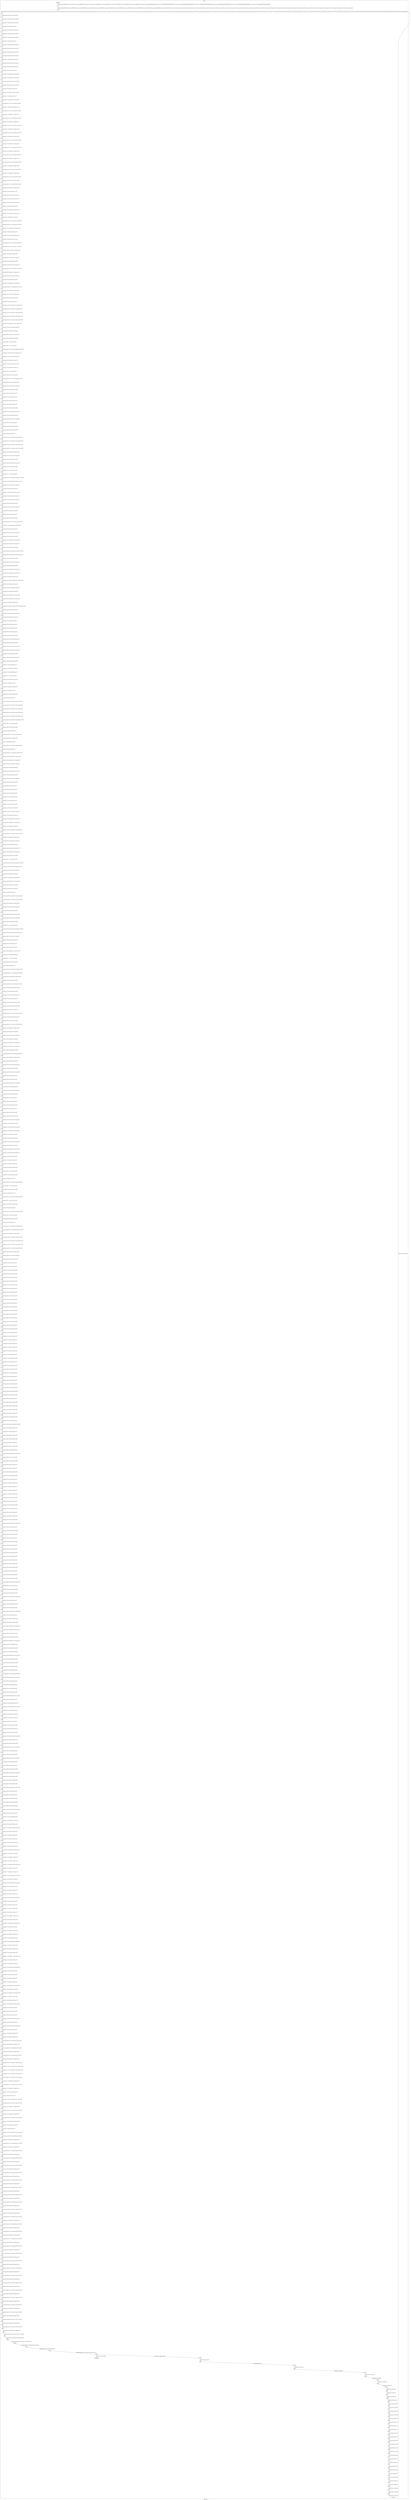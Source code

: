 digraph G {
label="Btor2XCFA";
subgraph cluster_0 {
label="main";
main_init[];
l1[];
l3[];
l4[];
l5[];
l6[];
l7[];
l8[];
l9[];
l10[];
l11[];
l12[];
l13[];
l14[];
l15[];
l16[];
l17[];
l18[];
l19[];
l20[];
l21[];
l22[];
l23[];
l24[];
l25[];
l26[];
l27[];
l28[];
l29[];
l30[];
l31[];
l32[];
l33[];
l34[];
l35[];
l36[];
l37[];
l38[];
l39[];
l40[];
l41[];
l42[];
l43[];
l44[];
l45[];
l46[];
l47[];
l48[];
l49[];
l50[];
l51[];
l52[];
l53[];
l54[];
l55[];
l56[];
l57[];
l58[];
l59[];
l60[];
l61[];
l62[];
l63[];
l64[];
l65[];
l66[];
l67[];
l68[];
l69[];
l70[];
l71[];
l72[];
l73[];
l74[];
l75[];
l76[];
l77[];
l78[];
l79[];
l80[];
l81[];
l82[];
l83[];
l84[];
l85[];
l86[];
l87[];
l88[];
l89[];
l90[];
l91[];
l92[];
l93[];
l94[];
l95[];
l96[];
l97[];
l98[];
l99[];
l100[];
l101[];
l102[];
l103[];
l104[];
l105[];
l106[];
l107[];
l108[];
l109[];
l110[];
l111[];
l112[];
l113[];
l114[];
l115[];
l116[];
l117[];
l118[];
l119[];
l120[];
l121[];
l122[];
l123[];
l124[];
l125[];
l126[];
l127[];
l128[];
l129[];
l130[];
l131[];
l132[];
l133[];
l134[];
l135[];
l136[];
l137[];
l138[];
l139[];
l140[];
l141[];
l142[];
l143[];
l144[];
l145[];
l146[];
l147[];
l148[];
l149[];
l150[];
l151[];
l152[];
l153[];
l154[];
l155[];
l156[];
l157[];
l158[];
l159[];
l160[];
l161[];
l162[];
l163[];
l164[];
l165[];
l166[];
l167[];
l168[];
l169[];
l170[];
l171[];
l172[];
l173[];
l174[];
l175[];
l176[];
l177[];
l178[];
l179[];
l180[];
l181[];
l182[];
l183[];
l184[];
l185[];
l186[];
l187[];
l188[];
l189[];
l190[];
l191[];
l192[];
l193[];
l194[];
l195[];
l196[];
l197[];
l198[];
l199[];
l200[];
l201[];
l202[];
l203[];
l204[];
l205[];
l206[];
l207[];
l208[];
l209[];
l210[];
l211[];
l212[];
l213[];
l214[];
l215[];
l216[];
l217[];
l218[];
l219[];
l220[];
l221[];
l222[];
l223[];
l224[];
l225[];
l226[];
l227[];
l228[];
l229[];
l230[];
l231[];
l232[];
l233[];
l234[];
l235[];
l236[];
l237[];
l238[];
l239[];
l240[];
l241[];
l242[];
l243[];
l244[];
l245[];
l246[];
l247[];
l248[];
l249[];
l250[];
l251[];
l252[];
l253[];
l254[];
l255[];
l256[];
l257[];
l258[];
l259[];
l260[];
l261[];
l262[];
l263[];
l264[];
l265[];
l266[];
l267[];
l268[];
l269[];
l270[];
l271[];
l272[];
l273[];
l274[];
l275[];
l276[];
l277[];
l278[];
l279[];
l280[];
l281[];
l282[];
l283[];
l284[];
l285[];
l286[];
l287[];
l288[];
l289[];
l290[];
l291[];
l292[];
l293[];
l294[];
l295[];
l296[];
l297[];
l298[];
l299[];
l300[];
l301[];
l302[];
l303[];
l304[];
l305[];
l306[];
l307[];
l308[];
l309[];
l310[];
l311[];
l312[];
l313[];
l314[];
l315[];
l316[];
l317[];
l318[];
l319[];
l320[];
l321[];
l322[];
l323[];
l324[];
l325[];
l326[];
l327[];
l328[];
l329[];
l330[];
l331[];
l332[];
l333[];
l334[];
l335[];
l336[];
l337[];
l338[];
l339[];
l340[];
l341[];
l342[];
l343[];
l344[];
l345[];
l346[];
l347[];
l348[];
l349[];
l350[];
l351[];
l352[];
l353[];
l354[];
l355[];
l356[];
l357[];
l358[];
l359[];
l360[];
l361[];
l362[];
l363[];
l364[];
l365[];
l366[];
l367[];
l368[];
l369[];
l370[];
l371[];
l372[];
l373[];
l374[];
l375[];
l376[];
l377[];
l378[];
l379[];
l380[];
l381[];
l382[];
l383[];
l384[];
l385[];
l386[];
l387[];
l388[];
l389[];
l390[];
l391[];
l392[];
l393[];
l394[];
l395[];
l396[];
l397[];
l398[];
l399[];
l400[];
l401[];
l402[];
l403[];
l404[];
l405[];
l406[];
l407[];
l408[];
l409[];
l410[];
l411[];
l412[];
l413[];
l414[];
l415[];
l416[];
l417[];
l418[];
l419[];
l420[];
l421[];
l422[];
l423[];
l424[];
l425[];
l426[];
l427[];
l428[];
l429[];
l430[];
l431[];
l432[];
l433[];
l434[];
l435[];
l436[];
l437[];
l438[];
l439[];
l440[];
l441[];
l442[];
l443[];
l444[];
l445[];
l446[];
l447[];
l448[];
l449[];
l450[];
l451[];
l452[];
l453[];
l454[];
l455[];
l456[];
l457[];
l458[];
l459[];
l460[];
l461[];
l462[];
l463[];
l464[];
l465[];
l466[];
l467[];
l468[];
l469[];
l470[];
l471[];
l472[];
l473[];
l474[];
l475[];
l476[];
l477[];
l478[];
l479[];
l480[];
l481[];
l482[];
l483[];
l484[];
l485[];
l486[];
l487[];
l488[];
l489[];
l490[];
l491[];
l492[];
l493[];
l494[];
l495[];
l496[];
l497[];
l498[];
l499[];
l500[];
l501[];
l502[];
l503[];
l504[];
l505[];
l506[];
l507[];
l508[];
l509[];
l510[];
l511[];
l512[];
l513[];
l514[];
l515[];
l516[];
l517[];
l518[];
l519[];
l520[];
l521[];
l522[];
l523[];
l524[];
l525[];
l526[];
l527[];
l528[];
l529[];
l530[];
l531[];
l532[];
l533[];
l534[];
l535[];
l536[];
l537[];
l538[];
l539[];
l540[];
l541[];
l542[];
l543[];
l544[];
l545[];
l546[];
l547[];
l548[];
l549[];
l550[];
l551[];
l552[];
l553[];
l554[];
l555[];
l556[];
l557[];
l558[];
l559[];
l560[];
l561[];
l562[];
l563[];
l564[];
l565[];
l566[];
l567[];
l568[];
l569[];
l570[];
l571[];
l572[];
l573[];
l574[];
l575[];
l576[];
l577[];
l578[];
l579[];
l580[];
l581[];
l582[];
l583[];
l584[];
l585[];
l586[];
l587[];
l588[];
l589[];
l590[];
l591[];
l592[];
l593[];
l594[];
l595[];
l596[];
l597[];
l598[];
l599[];
l600[];
l601[];
l602[];
l603[];
l604[];
l605[];
l606[];
l607[];
l608[];
l609[];
l610[];
l611[];
l612[];
l613[];
l614[];
l615[];
l616[];
l617[];
l618[];
l619[];
l620[];
l621[];
l622[];
l623[];
l624[];
l625[];
l626[];
l627[];
l628[];
l629[];
l630[];
l631[];
l632[];
l633[];
l634[];
l635[];
l636[];
l637[];
l638[];
l639[];
l640[];
l641[];
l642[];
main_error[];
l643[];
l644[];
l645[];
l646[];
l647[];
l648[];
l649[];
l650[];
l651[];
l652[];
l653[];
l654[];
l655[];
l656[];
l657[];
l658[];
l659[];
l660[];
l661[];
l662[];
l663[];
l664[];
l665[];
l666[];
l667[];
l668[];
l669[];
l670[];
l671[];
l672[];
l673[];
l674[];
l675[];
l676[];
l677[];
l678[];
l679[];
l680[];
l681[];
main_init -> l1 [label="[(assign const_5 #b00000000),(assign const_30 #b0),(assign const_109 #b00000000),(assign const_210 #b1),(assign const_223 #b00000010),(assign const_225 #b00000011),(assign const_232 #b00000100),(assign const_234 #b00000101),(assign const_248 #b00000001),(assign const_267 #b000000000000000000000000),(assign const_278 #b00000000000000000000000000000010),(assign const_297 #b00000000000000000000000000000001),(assign const_374 #b00000000000000000000000000000100),(assign const_380 #b00000000000000000000000000000110),(assign const_430 #b00000000000000000000000000000101),(assign const_477 #b00000000000000000000000000000000)] "];
l3 -> l4 [label="[(havoc input_136),(havoc input_138),(havoc input_140),(havoc input_142),(havoc input_144),(havoc input_146),(havoc input_148),(havoc input_150),(havoc input_152),(havoc input_154),(havoc input_156),(havoc input_158),(havoc input_160),(havoc input_162),(havoc input_164),(havoc input_166),(havoc input_168),(havoc input_170),(havoc input_172),(havoc input_174),(havoc input_176),(havoc input_178),(havoc input_180),(havoc input_182),(havoc input_184),(havoc input_186),(havoc input_188),(havoc input_190),(havoc input_192),(havoc input_194),(havoc input_196),(havoc input_198),(havoc input_200),(havoc input_202),(havoc input_204),(havoc input_206),(havoc input_208),(havoc input_212),(havoc input_215),(havoc input_219),(havoc input_222),(havoc input_231),(havoc input_240),(havoc input_246),(havoc input_253),(havoc input_263),(havoc input_266),(havoc input_274),(havoc input_277),(havoc input_285),(havoc input_293),(havoc input_307),(havoc input_316),(havoc input_323),(havoc input_331),(havoc input_340),(havoc input_348),(havoc input_356),(havoc input_364),(havoc input_370),(havoc input_402),(havoc input_407),(havoc input_417),(havoc input_426),(havoc input_436),(havoc input_447),(havoc input_456),(havoc input_473),(havoc input_486),(havoc input_495),(havoc input_503),(havoc input_512),(havoc input_519)] "];
l4 -> l5 [label="[(assign binary_85 (bvand state_31 (bvnot state_33)))] "];
l5 -> l6 [label="[(assign binary_86 (bvand binary_85 (bvnot state_35)))] "];
l6 -> l7 [label="[(assign binary_87 (bvand binary_86 (bvnot state_37)))] "];
l7 -> l8 [label="[(assign binary_88 (bvand binary_87 state_39))] "];
l8 -> l9 [label="[(assign binary_89 (bvand binary_88 (bvnot state_41)))] "];
l9 -> l10 [label="[(assign binary_90 (bvand binary_89 (bvnot state_43)))] "];
l10 -> l11 [label="[(assign binary_91 (bvand binary_90 (bvnot state_45)))] "];
l11 -> l12 [label="[(assign binary_92 (bvand binary_91 state_47))] "];
l12 -> l13 [label="[(assign binary_93 (bvand binary_92 (bvnot state_49)))] "];
l13 -> l14 [label="[(assign binary_94 (bvand binary_93 (bvnot state_51)))] "];
l14 -> l15 [label="[(assign binary_95 (bvand binary_94 (bvnot state_53)))] "];
l15 -> l16 [label="[(assign binary_96 (bvand binary_95 (bvnot state_55)))] "];
l16 -> l17 [label="[(assign binary_97 (bvand binary_96 (bvnot state_57)))] "];
l17 -> l18 [label="[(assign binary_98 (bvand binary_97 (bvnot state_59)))] "];
l18 -> l19 [label="[(assign binary_99 (bvand binary_98 (bvnot state_61)))] "];
l19 -> l20 [label="[(assign binary_100 (bvand binary_99 state_63))] "];
l20 -> l21 [label="[(assign binary_101 (bvand binary_100 (bvnot state_65)))] "];
l21 -> l22 [label="[(assign binary_102 (bvand binary_101 (bvnot state_67)))] "];
l22 -> l23 [label="[(assign binary_103 (bvand binary_102 (bvnot state_69)))] "];
l23 -> l24 [label="[(assign binary_104 (bvand binary_103 (bvnot state_71)))] "];
l24 -> l25 [label="[(assign binary_105 (bvand binary_104 state_73))] "];
l25 -> l26 [label="[(assign binary_106 (bvand binary_105 (bvnot state_75)))] "];
l26 -> l27 [label="[(assign binary_107 (bvand binary_106 state_77))] "];
l27 -> l28 [label="[(assign binary_108 (bvand binary_107 (bvnot state_79)))] "];
l28 -> l29 [label="[(assign comparison_110 (ite (= const_109 state_6) #b1 #b0))] "];
l29 -> l30 [label="[(assign binary_111 (bvand binary_108 comparison_110))] "];
l30 -> l31 [label="[(assign comparison_112 (ite (= const_109 state_8) #b1 #b0))] "];
l31 -> l32 [label="[(assign binary_113 (bvand binary_111 comparison_112))] "];
l32 -> l33 [label="[(assign comparison_114 (ite (= const_109 state_10) #b1 #b0))] "];
l33 -> l34 [label="[(assign binary_115 (bvand binary_113 comparison_114))] "];
l34 -> l35 [label="[(assign comparison_116 (ite (= const_109 state_12) #b1 #b0))] "];
l35 -> l36 [label="[(assign binary_117 (bvand binary_115 comparison_116))] "];
l36 -> l37 [label="[(assign comparison_118 (ite (= const_109 state_14) #b1 #b0))] "];
l37 -> l38 [label="[(assign binary_119 (bvand binary_117 comparison_118))] "];
l38 -> l39 [label="[(assign comparison_120 (ite (= const_109 state_16) #b1 #b0))] "];
l39 -> l40 [label="[(assign binary_121 (bvand binary_119 comparison_120))] "];
l40 -> l41 [label="[(assign comparison_122 (ite (= const_109 state_18) #b1 #b0))] "];
l41 -> l42 [label="[(assign binary_123 (bvand binary_121 comparison_122))] "];
l42 -> l43 [label="[(assign comparison_124 (ite (= const_109 state_20) #b1 #b0))] "];
l43 -> l44 [label="[(assign binary_125 (bvand binary_123 comparison_124))] "];
l44 -> l45 [label="[(assign comparison_126 (ite (= const_109 state_22) #b1 #b0))] "];
l45 -> l46 [label="[(assign binary_127 (bvand binary_125 comparison_126))] "];
l46 -> l47 [label="[(assign comparison_128 (ite (= const_109 state_24) #b1 #b0))] "];
l47 -> l48 [label="[(assign binary_129 (bvand binary_127 comparison_128))] "];
l48 -> l49 [label="[(assign comparison_130 (ite (= const_109 state_26) #b1 #b0))] "];
l49 -> l50 [label="[(assign binary_131 (bvand binary_129 comparison_130))] "];
l50 -> l51 [label="[(assign comparison_132 (ite (= const_109 state_28) #b1 #b0))] "];
l51 -> l52 [label="[(assign binary_133 (bvand binary_131 comparison_132))] "];
l52 -> l53 [label="[(assign binary_134 (bvand state_83 binary_133))] "];
l53 -> l54 [label="[(assign binary_213 (bvor input_160 (bvnot input_212)))] "];
l54 -> l55 [label="[(assign binary_214 (bvand input_160 (bvnot input_212)))] "];
l55 -> l56 [label="[(assign binary_216 (bvor binary_214 (bvnot input_215)))] "];
l56 -> l57 [label="[(assign binary_217 (bvand binary_213 binary_216))] "];
l57 -> l58 [label="[(assign binary_218 (bvand binary_214 (bvnot input_215)))] "];
l58 -> l59 [label="[(assign binary_220 (bvor binary_218 (bvnot input_219)))] "];
l59 -> l60 [label="[(assign binary_221 (bvand binary_217 binary_220))] "];
l60 -> l61 [label="[(assign comparison_224 (ite (= const_223 input_138) #b1 #b0))] "];
l61 -> l62 [label="[(assign comparison_226 (ite (= const_225 input_138) #b1 #b0))] "];
l62 -> l63 [label="[(assign binary_227 (bvor comparison_224 comparison_226))] "];
l63 -> l64 [label="[(assign binary_228 (bvand input_166 binary_227))] "];
l64 -> l65 [label="[(assign binary_229 (bvor (bvnot input_222) binary_228))] "];
l65 -> l66 [label="[(assign binary_230 (bvand binary_221 binary_229))] "];
l66 -> l67 [label="[(assign comparison_233 (ite (= const_232 input_142) #b1 #b0))] "];
l67 -> l68 [label="[(assign comparison_235 (ite (= const_234 input_142) #b1 #b0))] "];
l68 -> l69 [label="[(assign binary_236 (bvor comparison_233 comparison_235))] "];
l69 -> l70 [label="[(assign binary_237 (bvand input_170 binary_236))] "];
l70 -> l71 [label="[(assign binary_238 (bvor (bvnot input_231) binary_237))] "];
l71 -> l72 [label="[(assign binary_239 (bvand binary_230 binary_238))] "];
l72 -> l73 [label="[(assign binary_241 (bvand input_170 (bvnot input_231)))] "];
l73 -> l74 [label="[(assign comparison_242 (ite (= const_223 input_142) #b1 #b0))] "];
l74 -> l75 [label="[(assign binary_243 (bvand binary_241 comparison_242))] "];
l75 -> l76 [label="[(assign binary_244 (bvor (bvnot input_240) binary_243))] "];
l76 -> l77 [label="[(assign binary_245 (bvand binary_239 binary_244))] "];
l77 -> l78 [label="[(assign binary_247 (bvand binary_241 (bvnot input_240)))] "];
l78 -> l79 [label="[(assign comparison_249 (ite (= const_248 input_142) #b1 #b0))] "];
l79 -> l80 [label="[(assign binary_250 (bvand binary_247 comparison_249))] "];
l80 -> l81 [label="[(assign binary_251 (bvor (bvnot input_246) binary_250))] "];
l81 -> l82 [label="[(assign binary_252 (bvand binary_245 binary_251))] "];
l82 -> l83 [label="[(assign binary_254 (bvor input_172 input_246))] "];
l83 -> l84 [label="[(assign ternary_255 (ite (= input_240 #b1) const_109 input_144))] "];
l84 -> l85 [label="[(assign ternary_256 (ite (= input_212 #b1) const_248 input_136))] "];
l85 -> l86 [label="[(assign ternary_257 (ite (= input_215 #b1) const_223 ternary_256))] "];
l86 -> l87 [label="[(assign ternary_258 (ite (= input_219 #b1) const_225 ternary_257))] "];
l87 -> l88 [label="[(assign comparison_259 (ite (= ternary_255 ternary_258) #b1 #b0))] "];
l88 -> l89 [label="[(assign binary_260 (bvand binary_254 (bvnot comparison_259)))] "];
l89 -> l90 [label="[(assign binary_261 (bvor (bvnot input_253) binary_260))] "];
l90 -> l91 [label="[(assign binary_262 (bvand binary_252 binary_261))] "];
l91 -> l92 [label="[(assign binary_264 (bvor input_178 (bvnot input_263)))] "];
l92 -> l93 [label="[(assign binary_265 (bvand binary_262 binary_264))] "];
l93 -> l94 [label="[(assign binary_268 (++ const_267 input_148))] "];
l94 -> l95 [label="[(assign binary_269 (++ const_267 input_150))] "];
l95 -> l96 [label="[(assign comparison_270 (ite (bvule binary_268 binary_269) #b1 #b0))] "];
l96 -> l97 [label="[(assign binary_271 (bvand input_184 (bvnot comparison_270)))] "];
l97 -> l98 [label="[(assign binary_272 (bvor (bvnot input_266) binary_271))] "];
l98 -> l99 [label="[(assign binary_273 (bvand binary_265 binary_272))] "];
l99 -> l100 [label="[(assign binary_275 (bvor input_198 (bvnot input_274)))] "];
l100 -> l101 [label="[(assign binary_276 (bvand binary_273 binary_275))] "];
l101 -> l102 [label="[(assign binary_279 (++ const_267 input_154))] "];
l102 -> l103 [label="[(assign binary_280 (bvand const_278 binary_279))] "];
l103 -> l104 [label="[(assign comparison_281 (ite (= const_278 binary_280) #b1 #b0))] "];
l104 -> l105 [label="[(assign binary_282 (bvand input_190 comparison_281))] "];
l105 -> l106 [label="[(assign binary_283 (bvor (bvnot input_277) binary_282))] "];
l106 -> l107 [label="[(assign binary_284 (bvand binary_276 binary_283))] "];
l107 -> l108 [label="[(assign binary_286 (bvor input_162 input_212))] "];
l108 -> l109 [label="[(assign binary_287 (bvor binary_286 input_215))] "];
l109 -> l110 [label="[(assign binary_288 (bvor binary_287 input_219))] "];
l110 -> l111 [label="[(assign binary_289 (bvor binary_288 input_222))] "];
l111 -> l112 [label="[(assign binary_290 (bvand input_176 binary_289))] "];
l112 -> l113 [label="[(assign binary_291 (bvor (bvnot input_285) binary_290))] "];
l113 -> l114 [label="[(assign binary_292 (bvand binary_284 binary_291))] "];
l114 -> l115 [label="[(assign binary_294 (bvand input_184 (bvnot input_266)))] "];
l115 -> l116 [label="[(assign binary_295 (bvor input_164 input_285))] "];
l116 -> l117 [label="[(assign binary_296 (bvand binary_294 binary_295))] "];
l117 -> l118 [label="[(assign binary_298 (bvadd const_297 binary_269))] "];
l118 -> l119 [label="[(assign slice_299 (extract binary_298 0 8))] "];
l119 -> l120 [label="[(assign ternary_300 (ite (= input_266 #b1) slice_299 input_150))] "];
l120 -> l121 [label="[(assign ternary_301 (ite (= input_285 #b1) const_248 ternary_300))] "];
l121 -> l122 [label="[(assign ternary_302 (ite (= input_285 #b1) ternary_258 input_148))] "];
l122 -> l123 [label="[(assign comparison_303 (ite (= ternary_301 ternary_302) #b1 #b0))] "];
l123 -> l124 [label="[(assign binary_304 (bvand binary_296 comparison_303))] "];
l124 -> l125 [label="[(assign binary_305 (bvor (bvnot input_293) binary_304))] "];
l125 -> l126 [label="[(assign binary_306 (bvand binary_292 binary_305))] "];
l126 -> l127 [label="[(assign binary_308 (bvand binary_295 (bvnot input_293)))] "];
l127 -> l128 [label="[(assign binary_309 (bvand input_186 binary_308))] "];
l128 -> l129 [label="[(assign binary_310 (++ const_267 ternary_302))] "];
l129 -> l130 [label="[(assign binary_311 (++ const_267 ternary_301))] "];
l130 -> l131 [label="[(assign comparison_312 (ite (bvule binary_310 binary_311) #b1 #b0))] "];
l131 -> l132 [label="[(assign binary_313 (bvand binary_309 (bvnot comparison_312)))] "];
l132 -> l133 [label="[(assign binary_314 (bvor (bvnot input_307) binary_313))] "];
l133 -> l134 [label="[(assign binary_315 (bvand binary_306 binary_314))] "];
l134 -> l135 [label="[(assign binary_317 (bvand binary_308 (bvnot input_307)))] "];
l135 -> l136 [label="[(assign binary_318 (bvand comparison_303 binary_317))] "];
l136 -> l137 [label="[(assign binary_319 (bvand input_186 (bvnot input_307)))] "];
l137 -> l138 [label="[(assign binary_320 (bvand binary_318 binary_319))] "];
l138 -> l139 [label="[(assign binary_321 (bvor (bvnot input_316) binary_320))] "];
l139 -> l140 [label="[(assign binary_322 (bvand binary_315 binary_321))] "];
l140 -> l141 [label="[(assign binary_324 (bvor input_182 input_263))] "];
l141 -> l142 [label="[(assign binary_325 (bvand input_202 binary_324))] "];
l142 -> l143 [label="[(assign comparison_326 (ite (= const_248 ternary_301) #b1 #b0))] "];
l143 -> l144 [label="[(assign binary_327 (bvand comparison_303 comparison_326))] "];
l144 -> l145 [label="[(assign binary_328 (bvand binary_325 binary_327))] "];
l145 -> l146 [label="[(assign binary_329 (bvor (bvnot input_323) binary_328))] "];
l146 -> l147 [label="[(assign binary_330 (bvand binary_322 binary_329))] "];
l147 -> l148 [label="[(assign binary_332 (bvand binary_324 (bvnot input_323)))] "];
l148 -> l149 [label="[(assign binary_333 (bvand input_202 (bvnot input_323)))] "];
l149 -> l150 [label="[(assign binary_334 (bvand binary_332 binary_333))] "];
l150 -> l151 [label="[(assign comparison_335 (ite (bvule binary_311 const_297) #b1 #b0))] "];
l151 -> l152 [label="[(assign binary_336 (bvand comparison_303 (bvnot comparison_335)))] "];
l152 -> l153 [label="[(assign binary_337 (bvand binary_334 binary_336))] "];
l153 -> l154 [label="[(assign binary_338 (bvor (bvnot input_331) binary_337))] "];
l154 -> l155 [label="[(assign binary_339 (bvand binary_330 binary_338))] "];
l155 -> l156 [label="[(assign binary_341 (bvand binary_332 (bvnot input_331)))] "];
l156 -> l157 [label="[(assign binary_342 (bvand binary_333 (bvnot input_331)))] "];
l157 -> l158 [label="[(assign binary_343 (bvand binary_341 binary_342))] "];
l158 -> l159 [label="[(assign binary_344 (bvand (bvnot comparison_312) comparison_326))] "];
l159 -> l160 [label="[(assign binary_345 (bvand binary_343 binary_344))] "];
l160 -> l161 [label="[(assign binary_346 (bvor (bvnot input_340) binary_345))] "];
l161 -> l162 [label="[(assign binary_347 (bvand binary_339 binary_346))] "];
l162 -> l163 [label="[(assign binary_349 (bvand binary_341 (bvnot input_340)))] "];
l163 -> l164 [label="[(assign binary_350 (bvand binary_342 (bvnot input_340)))] "];
l164 -> l165 [label="[(assign binary_351 (bvand binary_349 binary_350))] "];
l165 -> l166 [label="[(assign binary_352 (bvand (bvnot comparison_312) (bvnot comparison_335)))] "];
l166 -> l167 [label="[(assign binary_353 (bvand binary_351 binary_352))] "];
l167 -> l168 [label="[(assign binary_354 (bvor (bvnot input_348) binary_353))] "];
l168 -> l169 [label="[(assign binary_355 (bvand binary_347 binary_354))] "];
l169 -> l170 [label="[(assign binary_357 (bvor input_204 input_323))] "];
l170 -> l171 [label="[(assign binary_358 (bvor binary_357 input_331))] "];
l171 -> l172 [label="[(assign binary_359 (bvor binary_358 input_340))] "];
l172 -> l173 [label="[(assign binary_360 (bvor binary_359 input_348))] "];
l173 -> l174 [label="[(assign binary_361 (bvand input_192 binary_360))] "];
l174 -> l175 [label="[(assign binary_362 (bvor (bvnot input_356) binary_361))] "];
l175 -> l176 [label="[(assign binary_363 (bvand binary_355 binary_362))] "];
l176 -> l177 [label="[(assign binary_365 (bvand input_190 (bvnot input_277)))] "];
l177 -> l178 [label="[(assign binary_366 (bvand binary_360 (bvnot input_356)))] "];
l178 -> l179 [label="[(assign binary_367 (bvand binary_365 binary_366))] "];
l179 -> l180 [label="[(assign binary_368 (bvor (bvnot input_364) binary_367))] "];
l180 -> l181 [label="[(assign binary_369 (bvand binary_363 binary_368))] "];
l181 -> l182 [label="[(assign binary_371 (bvor input_194 input_274))] "];
l182 -> l183 [label="[(assign binary_372 (bvor binary_371 input_364))] "];
l183 -> l184 [label="[(assign binary_373 (bvand input_206 binary_372))] "];
l184 -> l185 [label="[(assign binary_375 (++ const_267 input_146))] "];
l185 -> l186 [label="[(assign binary_376 (bvadd const_374 binary_375))] "];
l186 -> l187 [label="[(assign slice_377 (extract binary_376 0 8))] "];
l187 -> l188 [label="[(assign binary_378 (bvadd const_278 binary_375))] "];
l188 -> l189 [label="[(assign slice_379 (extract binary_378 0 8))] "];
l189 -> l190 [label="[(assign binary_381 (bvadd const_380 binary_375))] "];
l190 -> l191 [label="[(assign slice_382 (extract binary_381 0 8))] "];
l191 -> l192 [label="[(assign ternary_383 (ite (= input_323 #b1) slice_382 input_158))] "];
l192 -> l193 [label="[(assign ternary_384 (ite (= input_331 #b1) slice_379 ternary_383))] "];
l193 -> l194 [label="[(assign ternary_385 (ite (= input_340 #b1) slice_377 ternary_384))] "];
l194 -> l195 [label="[(assign ternary_386 (ite (= input_348 #b1) input_146 ternary_385))] "];
l195 -> l196 [label="[(assign ternary_387 (ite (= input_356 #b1) ternary_386 input_154))] "];
l196 -> l197 [label="[(assign ternary_388 (ite (= input_364 #b1) ternary_386 ternary_387))] "];
l197 -> l198 [label="[(assign binary_389 (++ const_267 ternary_388))] "];
l198 -> l199 [label="[(assign binary_390 (bvand const_297 binary_389))] "];
l199 -> l200 [label="[(assign slice_391 (extract binary_390 8 32))] "];
l200 -> l201 [label="[(assign comparison_392 (ite (= const_267 slice_391) #b1 #b0))] "];
l201 -> l202 [label="[(assign binary_393 (bvand const_297 binary_279))] "];
l202 -> l203 [label="[(assign slice_394 (extract binary_393 0 8))] "];
l203 -> l204 [label="[(assign ternary_395 (ite (= input_274 #b1) slice_394 input_156))] "];
l204 -> l205 [label="[(assign slice_396 (extract binary_390 0 8))] "];
l205 -> l206 [label="[(assign comparison_397 (ite (= ternary_395 slice_396) #b1 #b0))] "];
l206 -> l207 [label="[(assign binary_398 (bvand comparison_392 comparison_397))] "];
l207 -> l208 [label="[(assign binary_399 (bvand binary_373 (bvnot binary_398)))] "];
l208 -> l209 [label="[(assign binary_400 (bvor (bvnot input_370) binary_399))] "];
l209 -> l210 [label="[(assign binary_401 (bvand binary_369 binary_400))] "];
l210 -> l211 [label="[(assign binary_403 (bvand input_206 (bvnot input_370)))] "];
l211 -> l212 [label="[(assign binary_404 (bvand input_196 binary_403))] "];
l212 -> l213 [label="[(assign binary_405 (bvor (bvnot input_402) binary_404))] "];
l213 -> l214 [label="[(assign binary_406 (bvand binary_401 binary_405))] "];
l214 -> l215 [label="[(assign binary_408 (bvor input_180 input_323))] "];
l215 -> l216 [label="[(assign binary_409 (bvor binary_408 input_331))] "];
l216 -> l217 [label="[(assign binary_410 (bvor binary_409 input_340))] "];
l217 -> l218 [label="[(assign binary_411 (bvor binary_410 input_348))] "];
l218 -> l219 [label="[(assign binary_412 (bvor input_208 input_370))] "];
l219 -> l220 [label="[(assign binary_413 (bvor binary_412 input_402))] "];
l220 -> l221 [label="[(assign binary_414 (bvand binary_411 binary_413))] "];
l221 -> l222 [label="[(assign binary_415 (bvor (bvnot input_407) binary_414))] "];
l222 -> l223 [label="[(assign binary_416 (bvand binary_406 binary_415))] "];
l223 -> l224 [label="[(assign binary_418 (bvand binary_366 (bvnot input_364)))] "];
l224 -> l225 [label="[(assign binary_419 (bvand binary_411 (bvnot input_407)))] "];
l225 -> l226 [label="[(assign binary_420 (bvand binary_418 binary_419))] "];
l226 -> l227 [label="[(assign ternary_421 (ite (= input_263 #b1) const_109 input_152))] "];
l227 -> l228 [label="[(assign comparison_422 (ite (= const_234 ternary_421) #b1 #b0))] "];
l228 -> l229 [label="[(assign binary_423 (bvand binary_420 comparison_422))] "];
l229 -> l230 [label="[(assign binary_424 (bvor (bvnot input_417) binary_423))] "];
l230 -> l231 [label="[(assign binary_425 (bvand binary_416 binary_424))] "];
l231 -> l232 [label="[(assign binary_427 (bvand binary_419 (bvnot input_417)))] "];
l232 -> l233 [label="[(assign binary_428 (bvand binary_418 (bvnot input_417)))] "];
l233 -> l234 [label="[(assign binary_429 (bvand binary_427 binary_428))] "];
l234 -> l235 [label="[(assign binary_431 (++ const_267 ternary_421))] "];
l235 -> l236 [label="[(assign comparison_432 (ite (bvule const_430 binary_431) #b1 #b0))] "];
l236 -> l237 [label="[(assign binary_433 (bvand binary_429 (bvnot comparison_432)))] "];
l237 -> l238 [label="[(assign binary_434 (bvor (bvnot input_426) binary_433))] "];
l238 -> l239 [label="[(assign binary_435 (bvand binary_425 binary_434))] "];
l239 -> l240 [label="[(assign binary_437 (bvand binary_413 (bvnot input_407)))] "];
l240 -> l241 [label="[(assign binary_438 (bvand binary_427 (bvnot input_426)))] "];
l241 -> l242 [label="[(assign binary_439 (bvand binary_437 binary_438))] "];
l242 -> l243 [label="[(assign binary_440 (bvadd const_297 binary_431))] "];
l243 -> l244 [label="[(assign slice_441 (extract binary_440 0 8))] "];
l244 -> l245 [label="[(assign ternary_442 (ite (= input_426 #b1) slice_441 ternary_421))] "];
l245 -> l246 [label="[(assign comparison_443 (ite (= const_234 ternary_442) #b1 #b0))] "];
l246 -> l247 [label="[(assign binary_444 (bvand binary_439 comparison_443))] "];
l247 -> l248 [label="[(assign binary_445 (bvor (bvnot input_436) binary_444))] "];
l248 -> l249 [label="[(assign binary_446 (bvand binary_435 binary_445))] "];
l249 -> l250 [label="[(assign binary_448 (bvand binary_438 (bvnot input_436)))] "];
l250 -> l251 [label="[(assign binary_449 (bvand binary_437 (bvnot input_436)))] "];
l251 -> l252 [label="[(assign binary_450 (bvand binary_448 binary_449))] "];
l252 -> l253 [label="[(assign binary_451 (++ const_267 ternary_442))] "];
l253 -> l254 [label="[(assign comparison_452 (ite (bvule const_430 binary_451) #b1 #b0))] "];
l254 -> l255 [label="[(assign binary_453 (bvand binary_450 (bvnot comparison_452)))] "];
l255 -> l256 [label="[(assign binary_454 (bvor (bvnot input_447) binary_453))] "];
l256 -> l257 [label="[(assign binary_455 (bvand binary_446 binary_454))] "];
l257 -> l258 [label="[(assign binary_457 (bvor input_168 input_231))] "];
l258 -> l259 [label="[(assign binary_458 (bvor binary_457 input_240))] "];
l259 -> l260 [label="[(assign binary_459 (bvand binary_372 (bvnot input_370)))] "];
l260 -> l261 [label="[(assign binary_460 (bvand binary_458 binary_459))] "];
l261 -> l262 [label="[(assign binary_461 (++ const_267 ternary_395))] "];
l262 -> l263 [label="[(assign binary_462 (bvsub const_297 binary_461))] "];
l263 -> l264 [label="[(assign slice_463 (extract binary_462 0 8))] "];
l264 -> l265 [label="[(assign ternary_464 (ite (= input_402 #b1) slice_463 ternary_395))] "];
l265 -> l266 [label="[(assign comparison_465 (ite (= slice_396 ternary_464) #b1 #b0))] "];
l266 -> l267 [label="[(assign binary_466 (bvand comparison_392 comparison_465))] "];
l267 -> l268 [label="[(assign binary_467 (bvand const_278 binary_389))] "];
l268 -> l269 [label="[(assign comparison_468 (ite (= const_278 binary_467) #b1 #b0))] "];
l269 -> l270 [label="[(assign binary_469 (bvand binary_466 comparison_468))] "];
l270 -> l271 [label="[(assign binary_470 (bvand binary_460 binary_469))] "];
l271 -> l272 [label="[(assign binary_471 (bvor (bvnot input_456) binary_470))] "];
l272 -> l273 [label="[(assign binary_472 (bvand binary_455 binary_471))] "];
l273 -> l274 [label="[(assign binary_474 (bvand binary_458 (bvnot input_456)))] "];
l274 -> l275 [label="[(assign binary_475 (bvand binary_459 (bvnot input_456)))] "];
l275 -> l276 [label="[(assign binary_476 (bvand binary_474 binary_475))] "];
l276 -> l277 [label="[(assign comparison_478 (ite (= const_477 binary_467) #b1 #b0))] "];
l277 -> l278 [label="[(assign binary_479 (bvand binary_466 comparison_478))] "];
l278 -> l279 [label="[(assign binary_480 (bvand const_374 binary_389))] "];
l279 -> l280 [label="[(assign comparison_481 (ite (= const_477 binary_480) #b1 #b0))] "];
l280 -> l281 [label="[(assign binary_482 (bvand binary_479 comparison_481))] "];
l281 -> l282 [label="[(assign binary_483 (bvand binary_476 binary_482))] "];
l282 -> l283 [label="[(assign binary_484 (bvor (bvnot input_473) binary_483))] "];
l283 -> l284 [label="[(assign binary_485 (bvand binary_472 binary_484))] "];
l284 -> l285 [label="[(assign binary_487 (bvand binary_474 (bvnot input_473)))] "];
l285 -> l286 [label="[(assign binary_488 (bvand binary_475 (bvnot input_473)))] "];
l286 -> l287 [label="[(assign binary_489 (bvand binary_487 binary_488))] "];
l287 -> l288 [label="[(assign comparison_490 (ite (= const_374 binary_480) #b1 #b0))] "];
l288 -> l289 [label="[(assign binary_491 (bvand binary_479 comparison_490))] "];
l289 -> l290 [label="[(assign binary_492 (bvand binary_489 binary_491))] "];
l290 -> l291 [label="[(assign binary_493 (bvor (bvnot input_486) binary_492))] "];
l291 -> l292 [label="[(assign binary_494 (bvand binary_485 binary_493))] "];
l292 -> l293 [label="[(assign binary_496 (bvand binary_365 (bvnot input_364)))] "];
l293 -> l294 [label="[(assign binary_497 (bvor binary_496 input_370))] "];
l294 -> l295 [label="[(assign binary_498 (bvor binary_497 input_402))] "];
l295 -> l296 [label="[(assign binary_499 (bvand binary_487 (bvnot input_486)))] "];
l296 -> l297 [label="[(assign binary_500 (bvand binary_498 binary_499))] "];
l297 -> l298 [label="[(assign binary_501 (bvor (bvnot input_495) binary_500))] "];
l298 -> l299 [label="[(assign binary_502 (bvand binary_494 binary_501))] "];
l299 -> l300 [label="[(assign binary_504 (bvor input_188 input_293))] "];
l300 -> l301 [label="[(assign binary_505 (bvor binary_504 input_307))] "];
l301 -> l302 [label="[(assign binary_506 (bvor binary_505 input_316))] "];
l302 -> l303 [label="[(assign binary_507 (bvor input_200 input_277))] "];
l303 -> l304 [label="[(assign binary_508 (bvor binary_507 input_495))] "];
l304 -> l305 [label="[(assign binary_509 (bvand binary_506 binary_508))] "];
l305 -> l306 [label="[(assign binary_510 (bvor (bvnot input_503) binary_509))] "];
l306 -> l307 [label="[(assign binary_511 (bvand binary_502 binary_510))] "];
l307 -> l308 [label="[(assign binary_513 (bvand binary_506 (bvnot input_503)))] "];
l308 -> l309 [label="[(assign binary_514 (bvand input_192 (bvnot input_356)))] "];
l309 -> l310 [label="[(assign binary_515 (bvor binary_514 input_503))] "];
l310 -> l311 [label="[(assign binary_516 (bvand binary_513 binary_515))] "];
l311 -> l312 [label="[(assign binary_517 (bvor (bvnot input_512) binary_516))] "];
l312 -> l313 [label="[(assign binary_518 (bvand binary_511 binary_517))] "];
l313 -> l314 [label="[(assign binary_520 (bvand binary_254 (bvnot input_253)))] "];
l314 -> l315 [label="[(assign binary_521 (bvand input_166 (bvnot input_222)))] "];
l315 -> l316 [label="[(assign binary_522 (bvor binary_521 input_293))] "];
l316 -> l317 [label="[(assign binary_523 (bvor binary_522 input_307))] "];
l317 -> l318 [label="[(assign binary_524 (bvor binary_523 input_316))] "];
l318 -> l319 [label="[(assign binary_525 (bvand binary_520 binary_524))] "];
l319 -> l320 [label="[(assign binary_526 (++ const_267 ternary_255))] "];
l320 -> l321 [label="[(assign binary_527 (bvadd const_297 binary_526))] "];
l321 -> l322 [label="[(assign slice_528 (extract binary_527 0 8))] "];
l322 -> l323 [label="[(assign ternary_529 (ite (= input_456 #b1) slice_528 ternary_255))] "];
l323 -> l324 [label="[(assign binary_530 (++ const_267 ternary_529))] "];
l324 -> l325 [label="[(assign binary_531 (bvadd const_297 binary_530))] "];
l325 -> l326 [label="[(assign slice_532 (extract binary_531 0 8))] "];
l326 -> l327 [label="[(assign ternary_533 (ite (= input_473 #b1) slice_532 ternary_529))] "];
l327 -> l328 [label="[(assign binary_534 (++ const_267 ternary_533))] "];
l328 -> l329 [label="[(assign binary_535 (bvadd const_297 binary_534))] "];
l329 -> l330 [label="[(assign slice_536 (extract binary_535 0 8))] "];
l330 -> l331 [label="[(assign ternary_537 (ite (= input_486 #b1) slice_536 ternary_533))] "];
l331 -> l332 [label="[(assign binary_538 (++ const_267 ternary_537))] "];
l332 -> l333 [label="[(assign binary_539 (bvadd const_297 binary_538))] "];
l333 -> l334 [label="[(assign slice_540 (extract binary_539 0 8))] "];
l334 -> l335 [label="[(assign ternary_541 (ite (= input_495 #b1) slice_540 ternary_537))] "];
l335 -> l336 [label="[(assign comparison_542 (ite (= ternary_258 ternary_541) #b1 #b0))] "];
l336 -> l337 [label="[(assign binary_543 (bvand binary_525 comparison_542))] "];
l337 -> l338 [label="[(assign ternary_544 (ite (= input_293 #b1) const_248 input_138))] "];
l338 -> l339 [label="[(assign ternary_545 (ite (= input_307 #b1) const_223 ternary_544))] "];
l339 -> l340 [label="[(assign ternary_546 (ite (= input_316 #b1) const_225 ternary_545))] "];
l340 -> l341 [label="[(assign comparison_547 (ite (= const_248 ternary_546) #b1 #b0))] "];
l341 -> l342 [label="[(assign binary_548 (bvand binary_543 comparison_547))] "];
l342 -> l343 [label="[(assign binary_549 (bvor (bvnot input_519) binary_548))] "];
l343 -> l344 [label="[(assign binary_550 (bvand binary_518 binary_549))] "];
l344 -> l345 [label="[(assign binary_551 (bvor input_212 input_215))] "];
l345 -> l346 [label="[(assign binary_552 (bvor input_219 binary_551))] "];
l346 -> l347 [label="[(assign binary_553 (bvor input_222 binary_552))] "];
l347 -> l348 [label="[(assign binary_554 (bvor input_231 binary_553))] "];
l348 -> l349 [label="[(assign binary_555 (bvor input_240 binary_554))] "];
l349 -> l350 [label="[(assign binary_556 (bvor input_246 binary_555))] "];
l350 -> l351 [label="[(assign binary_557 (bvor input_253 binary_556))] "];
l351 -> l352 [label="[(assign binary_558 (bvor input_263 binary_557))] "];
l352 -> l353 [label="[(assign binary_559 (bvor input_266 binary_558))] "];
l353 -> l354 [label="[(assign binary_560 (bvor input_274 binary_559))] "];
l354 -> l355 [label="[(assign binary_561 (bvor input_277 binary_560))] "];
l355 -> l356 [label="[(assign binary_562 (bvor input_285 binary_561))] "];
l356 -> l357 [label="[(assign binary_563 (bvor input_293 binary_562))] "];
l357 -> l358 [label="[(assign binary_564 (bvor input_307 binary_563))] "];
l358 -> l359 [label="[(assign binary_565 (bvor input_316 binary_564))] "];
l359 -> l360 [label="[(assign binary_566 (bvor input_323 binary_565))] "];
l360 -> l361 [label="[(assign binary_567 (bvor input_331 binary_566))] "];
l361 -> l362 [label="[(assign binary_568 (bvor input_340 binary_567))] "];
l362 -> l363 [label="[(assign binary_569 (bvor input_348 binary_568))] "];
l363 -> l364 [label="[(assign binary_570 (bvor input_356 binary_569))] "];
l364 -> l365 [label="[(assign binary_571 (bvor input_364 binary_570))] "];
l365 -> l366 [label="[(assign binary_572 (bvor input_370 binary_571))] "];
l366 -> l367 [label="[(assign binary_573 (bvor input_402 binary_572))] "];
l367 -> l368 [label="[(assign binary_574 (bvor input_407 binary_573))] "];
l368 -> l369 [label="[(assign binary_575 (bvor input_417 binary_574))] "];
l369 -> l370 [label="[(assign binary_576 (bvor input_426 binary_575))] "];
l370 -> l371 [label="[(assign binary_577 (bvor input_436 binary_576))] "];
l371 -> l372 [label="[(assign binary_578 (bvor input_447 binary_577))] "];
l372 -> l373 [label="[(assign binary_579 (bvor input_456 binary_578))] "];
l373 -> l374 [label="[(assign binary_580 (bvor input_473 binary_579))] "];
l374 -> l375 [label="[(assign binary_581 (bvor input_486 binary_580))] "];
l375 -> l376 [label="[(assign binary_582 (bvor input_495 binary_581))] "];
l376 -> l377 [label="[(assign binary_583 (bvor input_503 binary_582))] "];
l377 -> l378 [label="[(assign binary_584 (bvor input_512 binary_583))] "];
l378 -> l379 [label="[(assign binary_585 (bvor input_519 binary_584))] "];
l379 -> l380 [label="[(assign binary_586 (bvand binary_550 binary_585))] "];
l380 -> l381 [label="[(assign binary_587 (bvand input_160 input_162))] "];
l381 -> l382 [label="[(assign binary_588 (bvor input_160 input_162))] "];
l382 -> l383 [label="[(assign binary_589 (bvand input_164 binary_588))] "];
l383 -> l384 [label="[(assign binary_590 (bvor binary_587 binary_589))] "];
l384 -> l385 [label="[(assign binary_591 (bvor input_164 binary_588))] "];
l385 -> l386 [label="[(assign binary_592 (bvand input_166 binary_591))] "];
l386 -> l387 [label="[(assign binary_593 (bvor binary_590 binary_592))] "];
l387 -> l388 [label="[(assign binary_594 (bvor input_166 binary_591))] "];
l388 -> l389 [label="[(assign binary_595 (bvand (bvnot binary_593) binary_594))] "];
l389 -> l390 [label="[(assign binary_596 (bvand input_168 input_170))] "];
l390 -> l391 [label="[(assign binary_597 (bvor input_168 input_170))] "];
l391 -> l392 [label="[(assign binary_598 (bvand input_172 binary_597))] "];
l392 -> l393 [label="[(assign binary_599 (bvor binary_596 binary_598))] "];
l393 -> l394 [label="[(assign binary_600 (bvor input_172 binary_597))] "];
l394 -> l395 [label="[(assign binary_601 (bvand input_174 binary_600))] "];
l395 -> l396 [label="[(assign binary_602 (bvor binary_599 binary_601))] "];
l396 -> l397 [label="[(assign binary_603 (bvand binary_595 (bvnot binary_602)))] "];
l397 -> l398 [label="[(assign binary_604 (bvor input_174 binary_600))] "];
l398 -> l399 [label="[(assign binary_605 (bvand binary_603 binary_604))] "];
l399 -> l400 [label="[(assign binary_606 (bvand input_176 input_178))] "];
l400 -> l401 [label="[(assign binary_607 (bvor input_176 input_178))] "];
l401 -> l402 [label="[(assign binary_608 (bvand input_180 binary_607))] "];
l402 -> l403 [label="[(assign binary_609 (bvor binary_606 binary_608))] "];
l403 -> l404 [label="[(assign binary_610 (bvor input_180 binary_607))] "];
l404 -> l405 [label="[(assign binary_611 (bvand input_182 binary_610))] "];
l405 -> l406 [label="[(assign binary_612 (bvor binary_609 binary_611))] "];
l406 -> l407 [label="[(assign binary_613 (bvor input_182 binary_610))] "];
l407 -> l408 [label="[(assign binary_614 (bvand input_184 binary_613))] "];
l408 -> l409 [label="[(assign binary_615 (bvor binary_612 binary_614))] "];
l409 -> l410 [label="[(assign binary_616 (bvor input_184 binary_613))] "];
l410 -> l411 [label="[(assign binary_617 (bvand input_186 binary_616))] "];
l411 -> l412 [label="[(assign binary_618 (bvor binary_615 binary_617))] "];
l412 -> l413 [label="[(assign binary_619 (bvor input_186 binary_616))] "];
l413 -> l414 [label="[(assign binary_620 (bvand input_188 binary_619))] "];
l414 -> l415 [label="[(assign binary_621 (bvor binary_618 binary_620))] "];
l415 -> l416 [label="[(assign binary_622 (bvand binary_605 (bvnot binary_621)))] "];
l416 -> l417 [label="[(assign binary_623 (bvor input_188 binary_619))] "];
l417 -> l418 [label="[(assign binary_624 (bvand binary_622 binary_623))] "];
l418 -> l419 [label="[(assign binary_625 (bvand input_190 input_192))] "];
l419 -> l420 [label="[(assign binary_626 (bvor input_190 input_192))] "];
l420 -> l421 [label="[(assign binary_627 (bvand input_194 binary_626))] "];
l421 -> l422 [label="[(assign binary_628 (bvor binary_625 binary_627))] "];
l422 -> l423 [label="[(assign binary_629 (bvor input_194 binary_626))] "];
l423 -> l424 [label="[(assign binary_630 (bvand input_196 binary_629))] "];
l424 -> l425 [label="[(assign binary_631 (bvor binary_628 binary_630))] "];
l425 -> l426 [label="[(assign binary_632 (bvor input_196 binary_629))] "];
l426 -> l427 [label="[(assign binary_633 (bvand input_198 binary_632))] "];
l427 -> l428 [label="[(assign binary_634 (bvor binary_631 binary_633))] "];
l428 -> l429 [label="[(assign binary_635 (bvor input_198 binary_632))] "];
l429 -> l430 [label="[(assign binary_636 (bvand input_200 binary_635))] "];
l430 -> l431 [label="[(assign binary_637 (bvor binary_634 binary_636))] "];
l431 -> l432 [label="[(assign binary_638 (bvand binary_624 (bvnot binary_637)))] "];
l432 -> l433 [label="[(assign binary_639 (bvor input_200 binary_635))] "];
l433 -> l434 [label="[(assign binary_640 (bvand binary_638 binary_639))] "];
l434 -> l435 [label="[(assign binary_641 (bvand input_202 input_204))] "];
l435 -> l436 [label="[(assign binary_642 (bvand binary_640 (bvnot binary_641)))] "];
l436 -> l437 [label="[(assign binary_643 (bvor input_202 input_204))] "];
l437 -> l438 [label="[(assign binary_644 (bvand binary_642 binary_643))] "];
l438 -> l439 [label="[(assign binary_645 (bvand input_206 input_208))] "];
l439 -> l440 [label="[(assign binary_646 (bvand binary_644 (bvnot binary_645)))] "];
l440 -> l441 [label="[(assign binary_647 (bvor input_206 input_208))] "];
l441 -> l442 [label="[(assign binary_648 (bvand binary_646 binary_647))] "];
l442 -> l443 [label="[(assign binary_649 (bvand binary_586 binary_648))] "];
l443 -> l444 [label="[(assign binary_650 (bvand binary_289 (bvnot input_285)))] "];
l444 -> l445 [label="[(assign binary_651 (bvand binary_218 (bvnot input_219)))] "];
l445 -> l446 [label="[(assign binary_652 (bvor binary_651 input_519))] "];
l446 -> l447 [label="[(assign binary_653 (bvand binary_650 binary_652))] "];
l447 -> l448 [label="[(assign binary_654 (bvand binary_317 (bvnot input_316)))] "];
l448 -> l449 [label="[(assign binary_655 (bvor binary_650 binary_652))] "];
l449 -> l450 [label="[(assign binary_656 (bvand binary_654 binary_655))] "];
l450 -> l451 [label="[(assign binary_657 (bvor binary_653 binary_656))] "];
l451 -> l452 [label="[(assign binary_658 (bvand binary_524 (bvnot input_519)))] "];
l452 -> l453 [label="[(assign binary_659 (bvor binary_654 binary_655))] "];
l453 -> l454 [label="[(assign binary_660 (bvand binary_658 binary_659))] "];
l454 -> l455 [label="[(assign binary_661 (bvor binary_657 binary_660))] "];
l455 -> l456 [label="[(assign binary_662 (bvor binary_658 binary_659))] "];
l456 -> l457 [label="[(assign binary_663 (bvand (bvnot binary_661) binary_662))] "];
l457 -> l458 [label="[(assign binary_664 (bvand binary_247 (bvnot input_246)))] "];
l458 -> l459 [label="[(assign binary_665 (bvor binary_664 input_456))] "];
l459 -> l460 [label="[(assign binary_666 (bvor binary_665 input_473))] "];
l460 -> l461 [label="[(assign binary_667 (bvor binary_666 input_486))] "];
l461 -> l462 [label="[(assign binary_668 (bvor binary_667 input_495))] "];
l462 -> l463 [label="[(assign binary_669 (bvand binary_499 (bvnot input_495)))] "];
l463 -> l464 [label="[(assign binary_670 (bvor binary_669 input_519))] "];
l464 -> l465 [label="[(assign binary_671 (bvand binary_668 binary_670))] "];
l465 -> l466 [label="[(assign binary_672 (bvand binary_520 (bvnot input_519)))] "];
l466 -> l467 [label="[(assign binary_673 (bvor binary_668 binary_670))] "];
l467 -> l468 [label="[(assign binary_674 (bvand binary_672 binary_673))] "];
l468 -> l469 [label="[(assign binary_675 (bvor binary_671 binary_674))] "];
l469 -> l470 [label="[(assign binary_676 (bvor input_174 input_253))] "];
l470 -> l471 [label="[(assign binary_677 (bvor binary_672 binary_673))] "];
l471 -> l472 [label="[(assign binary_678 (bvand binary_676 binary_677))] "];
l472 -> l473 [label="[(assign binary_679 (bvor binary_675 binary_678))] "];
l473 -> l474 [label="[(assign binary_680 (bvand binary_663 (bvnot binary_679)))] "];
l474 -> l475 [label="[(assign binary_681 (bvor binary_676 binary_677))] "];
l475 -> l476 [label="[(assign binary_682 (bvand binary_680 binary_681))] "];
l476 -> l477 [label="[(assign binary_683 (bvand input_178 (bvnot input_263)))] "];
l477 -> l478 [label="[(assign binary_684 (bvor binary_683 input_266))] "];
l478 -> l479 [label="[(assign binary_685 (bvor binary_684 input_285))] "];
l479 -> l480 [label="[(assign binary_686 (bvand input_176 (bvnot input_285)))] "];
l480 -> l481 [label="[(assign binary_687 (bvor binary_686 input_503))] "];
l481 -> l482 [label="[(assign binary_688 (bvor binary_687 input_512))] "];
l482 -> l483 [label="[(assign binary_689 (bvand binary_685 binary_688))] "];
l483 -> l484 [label="[(assign binary_690 (bvand binary_448 (bvnot input_447)))] "];
l484 -> l485 [label="[(assign binary_691 (bvor binary_685 binary_688))] "];
l485 -> l486 [label="[(assign binary_692 (bvand binary_690 binary_691))] "];
l486 -> l487 [label="[(assign binary_693 (bvor binary_689 binary_692))] "];
l487 -> l488 [label="[(assign binary_694 (bvand binary_349 (bvnot input_348)))] "];
l488 -> l489 [label="[(assign binary_695 (bvor binary_694 input_426))] "];
l489 -> l490 [label="[(assign binary_696 (bvor binary_695 input_447))] "];
l490 -> l491 [label="[(assign binary_697 (bvor binary_690 binary_691))] "];
l491 -> l492 [label="[(assign binary_698 (bvand binary_696 binary_697))] "];
l492 -> l493 [label="[(assign binary_699 (bvor binary_693 binary_698))] "];
l493 -> l494 [label="[(assign binary_700 (bvand binary_294 (bvnot input_293)))] "];
l494 -> l495 [label="[(assign binary_701 (bvor binary_700 input_407))] "];
l495 -> l496 [label="[(assign binary_702 (bvor binary_696 binary_697))] "];
l496 -> l497 [label="[(assign binary_703 (bvand binary_701 binary_702))] "];
l497 -> l498 [label="[(assign binary_704 (bvor binary_699 binary_703))] "];
l498 -> l499 [label="[(assign binary_705 (bvand binary_319 (bvnot input_316)))] "];
l499 -> l500 [label="[(assign binary_706 (bvor binary_705 input_417))] "];
l500 -> l501 [label="[(assign binary_707 (bvor binary_706 input_436))] "];
l501 -> l502 [label="[(assign binary_708 (bvor binary_701 binary_702))] "];
l502 -> l503 [label="[(assign binary_709 (bvand binary_707 binary_708))] "];
l503 -> l504 [label="[(assign binary_710 (bvor binary_704 binary_709))] "];
l504 -> l505 [label="[(assign binary_711 (bvand binary_513 (bvnot input_512)))] "];
l505 -> l506 [label="[(assign binary_712 (bvor binary_707 binary_708))] "];
l506 -> l507 [label="[(assign binary_713 (bvand binary_711 binary_712))] "];
l507 -> l508 [label="[(assign binary_714 (bvor binary_710 binary_713))] "];
l508 -> l509 [label="[(assign binary_715 (bvand binary_682 (bvnot binary_714)))] "];
l509 -> l510 [label="[(assign binary_716 (bvor binary_711 binary_712))] "];
l510 -> l511 [label="[(assign binary_717 (bvand binary_715 binary_716))] "];
l511 -> l512 [label="[(assign binary_718 (bvand binary_498 (bvnot input_495)))] "];
l512 -> l513 [label="[(assign binary_719 (bvand binary_718 binary_515))] "];
l513 -> l514 [label="[(assign binary_720 (bvand binary_488 (bvnot input_486)))] "];
l514 -> l515 [label="[(assign binary_721 (bvor binary_718 binary_515))] "];
l515 -> l516 [label="[(assign binary_722 (bvand binary_720 binary_721))] "];
l516 -> l517 [label="[(assign binary_723 (bvor binary_719 binary_722))] "];
l517 -> l518 [label="[(assign binary_724 (bvand input_196 (bvnot input_402)))] "];
l518 -> l519 [label="[(assign binary_725 (bvor binary_724 input_456))] "];
l519 -> l520 [label="[(assign binary_726 (bvor binary_725 input_473))] "];
l520 -> l521 [label="[(assign binary_727 (bvor binary_726 input_486))] "];
l521 -> l522 [label="[(assign binary_728 (bvor binary_720 binary_721))] "];
l522 -> l523 [label="[(assign binary_729 (bvand binary_727 binary_728))] "];
l523 -> l524 [label="[(assign binary_730 (bvor binary_723 binary_729))] "];
l524 -> l525 [label="[(assign binary_731 (bvand input_198 (bvnot input_274)))] "];
l525 -> l526 [label="[(assign binary_732 (bvor binary_731 input_356))] "];
l526 -> l527 [label="[(assign binary_733 (bvor binary_727 binary_728))] "];
l527 -> l528 [label="[(assign binary_734 (bvand binary_732 binary_733))] "];
l528 -> l529 [label="[(assign binary_735 (bvor binary_730 binary_734))] "];
l529 -> l530 [label="[(assign binary_736 (bvand binary_508 (bvnot input_503)))] "];
l530 -> l531 [label="[(assign binary_737 (bvor binary_732 binary_733))] "];
l531 -> l532 [label="[(assign binary_738 (bvand binary_736 binary_737))] "];
l532 -> l533 [label="[(assign binary_739 (bvor binary_735 binary_738))] "];
l533 -> l534 [label="[(assign binary_740 (bvand binary_717 (bvnot binary_739)))] "];
l534 -> l535 [label="[(assign binary_741 (bvor binary_736 binary_737))] "];
l535 -> l536 [label="[(assign binary_742 (bvand binary_740 binary_741))] "];
l536 -> l537 [label="[(assign binary_743 (bvand binary_350 (bvnot input_348)))] "];
l537 -> l538 [label="[(assign binary_744 (bvor binary_743 input_356))] "];
l538 -> l539 [label="[(assign binary_745 (bvor binary_744 input_364))] "];
l539 -> l540 [label="[(assign binary_746 (bvor binary_745 input_417))] "];
l540 -> l541 [label="[(assign binary_747 (bvor binary_746 input_426))] "];
l541 -> l542 [label="[(assign binary_748 (bvand binary_428 (bvnot input_426)))] "];
l542 -> l543 [label="[(assign binary_749 (bvand binary_747 binary_748))] "];
l543 -> l544 [label="[(assign binary_750 (bvand binary_742 (bvnot binary_749)))] "];
l544 -> l545 [label="[(assign binary_751 (bvor binary_747 binary_748))] "];
l545 -> l546 [label="[(assign binary_752 (bvand binary_750 binary_751))] "];
l546 -> l547 [label="[(assign binary_753 (bvand binary_403 (bvnot input_402)))] "];
l547 -> l548 [label="[(assign binary_754 (bvor binary_753 input_407))] "];
l548 -> l549 [label="[(assign binary_755 (bvor binary_754 input_436))] "];
l549 -> l550 [label="[(assign binary_756 (bvor binary_755 input_447))] "];
l550 -> l551 [label="[(assign binary_757 (bvand binary_449 (bvnot input_447)))] "];
l551 -> l552 [label="[(assign binary_758 (bvand binary_756 binary_757))] "];
l552 -> l553 [label="[(assign binary_759 (bvand binary_752 (bvnot binary_758)))] "];
l553 -> l554 [label="[(assign binary_760 (bvor binary_756 binary_757))] "];
l554 -> l555 [label="[(assign binary_761 (bvand binary_759 binary_760))] "];
l555 -> l556 [label="[(assign binary_762 (bvand binary_649 binary_761))] "];
l556 -> l557 [label="[(assign comparison_763 (ite (= ternary_258 state_6) #b1 #b0))] "];
l557 -> l558 [label="[(assign binary_764 (bvand binary_762 comparison_763))] "];
l558 -> l559 [label="[(assign comparison_765 (ite (= ternary_546 state_8) #b1 #b0))] "];
l559 -> l560 [label="[(assign binary_766 (bvand binary_764 comparison_765))] "];
l560 -> l561 [label="[(assign comparison_767 (ite (= input_140 state_10) #b1 #b0))] "];
l561 -> l562 [label="[(assign binary_768 (bvand binary_766 comparison_767))] "];
l562 -> l563 [label="[(assign ternary_769 (ite (= input_456 #b1) const_248 input_142))] "];
l563 -> l564 [label="[(assign ternary_770 (ite (= input_473 #b1) const_234 ternary_769))] "];
l564 -> l565 [label="[(assign ternary_771 (ite (= input_486 #b1) const_232 ternary_770))] "];
l565 -> l566 [label="[(assign ternary_772 (ite (= input_495 #b1) const_223 ternary_771))] "];
l566 -> l567 [label="[(assign comparison_773 (ite (= ternary_772 state_12) #b1 #b0))] "];
l567 -> l568 [label="[(assign binary_774 (bvand binary_768 comparison_773))] "];
l568 -> l569 [label="[(assign comparison_775 (ite (= ternary_541 state_14) #b1 #b0))] "];
l569 -> l570 [label="[(assign binary_776 (bvand binary_774 comparison_775))] "];
l570 -> l571 [label="[(assign binary_777 (bvsub const_297 binary_375))] "];
l571 -> l572 [label="[(assign slice_778 (extract binary_777 0 8))] "];
l572 -> l573 [label="[(assign ternary_779 (ite (= input_407 #b1) slice_778 input_146))] "];
l573 -> l574 [label="[(assign comparison_780 (ite (= ternary_779 state_16) #b1 #b0))] "];
l574 -> l575 [label="[(assign binary_781 (bvand binary_776 comparison_780))] "];
l575 -> l576 [label="[(assign comparison_782 (ite (= ternary_302 state_18) #b1 #b0))] "];
l576 -> l577 [label="[(assign binary_783 (bvand binary_781 comparison_782))] "];
l577 -> l578 [label="[(assign comparison_784 (ite (= ternary_301 state_20) #b1 #b0))] "];
l578 -> l579 [label="[(assign binary_785 (bvand binary_783 comparison_784))] "];
l579 -> l580 [label="[(assign binary_786 (bvadd const_297 binary_451))] "];
l580 -> l581 [label="[(assign slice_787 (extract binary_786 0 8))] "];
l581 -> l582 [label="[(assign ternary_788 (ite (= input_447 #b1) slice_787 ternary_442))] "];
l582 -> l583 [label="[(assign comparison_789 (ite (= ternary_788 state_22) #b1 #b0))] "];
l583 -> l584 [label="[(assign binary_790 (bvand binary_785 comparison_789))] "];
l584 -> l585 [label="[(assign comparison_791 (ite (= ternary_388 state_24) #b1 #b0))] "];
l585 -> l586 [label="[(assign binary_792 (bvand binary_790 comparison_791))] "];
l586 -> l587 [label="[(assign comparison_793 (ite (= ternary_464 state_26) #b1 #b0))] "];
l587 -> l588 [label="[(assign binary_794 (bvand binary_792 comparison_793))] "];
l588 -> l589 [label="[(assign comparison_795 (ite (= ternary_386 state_28) #b1 #b0))] "];
l589 -> l590 [label="[(assign binary_796 (bvand binary_794 comparison_795))] "];
l590 -> l591 [label="[(assign comparison_797 (ite (= binary_652 state_31) #b1 #b0))] "];
l591 -> l592 [label="[(assign binary_798 (bvand binary_796 comparison_797))] "];
l592 -> l593 [label="[(assign comparison_799 (ite (= binary_650 state_33) #b1 #b0))] "];
l593 -> l594 [label="[(assign binary_800 (bvand binary_798 comparison_799))] "];
l594 -> l595 [label="[(assign comparison_801 (ite (= binary_654 state_35) #b1 #b0))] "];
l595 -> l596 [label="[(assign binary_802 (bvand binary_800 comparison_801))] "];
l596 -> l597 [label="[(assign comparison_803 (ite (= binary_658 state_37) #b1 #b0))] "];
l597 -> l598 [label="[(assign binary_804 (bvand binary_802 comparison_803))] "];
l598 -> l599 [label="[(assign comparison_805 (ite (= binary_670 state_39) #b1 #b0))] "];
l599 -> l600 [label="[(assign binary_806 (bvand binary_804 comparison_805))] "];
l600 -> l601 [label="[(assign comparison_807 (ite (= binary_668 state_41) #b1 #b0))] "];
l601 -> l602 [label="[(assign binary_808 (bvand binary_806 comparison_807))] "];
l602 -> l603 [label="[(assign comparison_809 (ite (= binary_672 state_43) #b1 #b0))] "];
l603 -> l604 [label="[(assign binary_810 (bvand binary_808 comparison_809))] "];
l604 -> l605 [label="[(assign comparison_811 (ite (= binary_676 state_45) #b1 #b0))] "];
l605 -> l606 [label="[(assign binary_812 (bvand binary_810 comparison_811))] "];
l606 -> l607 [label="[(assign comparison_813 (ite (= binary_688 state_47) #b1 #b0))] "];
l607 -> l608 [label="[(assign binary_814 (bvand binary_812 comparison_813))] "];
l608 -> l609 [label="[(assign comparison_815 (ite (= binary_685 state_49) #b1 #b0))] "];
l609 -> l610 [label="[(assign binary_816 (bvand binary_814 comparison_815))] "];
l610 -> l611 [label="[(assign comparison_817 (ite (= binary_690 state_51) #b1 #b0))] "];
l611 -> l612 [label="[(assign binary_818 (bvand binary_816 comparison_817))] "];
l612 -> l613 [label="[(assign comparison_819 (ite (= binary_696 state_53) #b1 #b0))] "];
l613 -> l614 [label="[(assign binary_820 (bvand binary_818 comparison_819))] "];
l614 -> l615 [label="[(assign comparison_821 (ite (= binary_701 state_55) #b1 #b0))] "];
l615 -> l616 [label="[(assign binary_822 (bvand binary_820 comparison_821))] "];
l616 -> l617 [label="[(assign comparison_823 (ite (= binary_707 state_57) #b1 #b0))] "];
l617 -> l618 [label="[(assign binary_824 (bvand binary_822 comparison_823))] "];
l618 -> l619 [label="[(assign comparison_825 (ite (= binary_711 state_59) #b1 #b0))] "];
l619 -> l620 [label="[(assign binary_826 (bvand binary_824 comparison_825))] "];
l620 -> l621 [label="[(assign comparison_827 (ite (= binary_718 state_61) #b1 #b0))] "];
l621 -> l622 [label="[(assign binary_828 (bvand binary_826 comparison_827))] "];
l622 -> l623 [label="[(assign comparison_829 (ite (= binary_515 state_63) #b1 #b0))] "];
l623 -> l624 [label="[(assign binary_830 (bvand binary_828 comparison_829))] "];
l624 -> l625 [label="[(assign comparison_831 (ite (= binary_720 state_65) #b1 #b0))] "];
l625 -> l626 [label="[(assign binary_832 (bvand binary_830 comparison_831))] "];
l626 -> l627 [label="[(assign comparison_833 (ite (= binary_727 state_67) #b1 #b0))] "];
l627 -> l628 [label="[(assign binary_834 (bvand binary_832 comparison_833))] "];
l628 -> l629 [label="[(assign comparison_835 (ite (= binary_732 state_69) #b1 #b0))] "];
l629 -> l630 [label="[(assign binary_836 (bvand binary_834 comparison_835))] "];
l630 -> l631 [label="[(assign comparison_837 (ite (= binary_736 state_71) #b1 #b0))] "];
l631 -> l632 [label="[(assign binary_838 (bvand binary_836 comparison_837))] "];
l632 -> l633 [label="[(assign comparison_839 (ite (= binary_747 state_73) #b1 #b0))] "];
l633 -> l634 [label="[(assign binary_840 (bvand binary_838 comparison_839))] "];
l634 -> l635 [label="[(assign comparison_841 (ite (= binary_748 state_75) #b1 #b0))] "];
l635 -> l636 [label="[(assign binary_842 (bvand binary_840 comparison_841))] "];
l636 -> l637 [label="[(assign comparison_843 (ite (= binary_756 state_77) #b1 #b0))] "];
l637 -> l638 [label="[(assign binary_844 (bvand binary_842 comparison_843))] "];
l638 -> l639 [label="[(assign comparison_845 (ite (= binary_757 state_79) #b1 #b0))] "];
l639 -> l640 [label="[(assign binary_846 (bvand binary_844 comparison_845))] "];
l640 -> l641 [label="[(assign binary_847 (bvand binary_846 state_83))] "];
l641 -> l642 [label="[(assign ternary_848 (ite (= state_81 #b1) binary_847 input_174))] "];
l642 -> main_error [label="[(assume (= binary_134 #b1))] "];
l642 -> l643 [label="[(assume (not (= binary_134 #b1)))] "];
l643 -> l644 [label="[(assign state_6 input_136)] "];
l644 -> l645 [label="[(assign state_8 input_138)] "];
l645 -> l646 [label="[(assign state_10 input_140)] "];
l646 -> l647 [label="[(assign state_12 input_142)] "];
l647 -> l648 [label="[(assign state_14 input_144)] "];
l648 -> l649 [label="[(assign state_16 input_146)] "];
l649 -> l650 [label="[(assign state_18 input_148)] "];
l650 -> l651 [label="[(assign state_20 input_150)] "];
l651 -> l652 [label="[(assign state_22 input_152)] "];
l652 -> l653 [label="[(assign state_24 input_154)] "];
l653 -> l654 [label="[(assign state_26 input_156)] "];
l654 -> l655 [label="[(assign state_28 input_158)] "];
l655 -> l656 [label="[(assign state_31 input_160)] "];
l656 -> l657 [label="[(assign state_33 input_162)] "];
l657 -> l658 [label="[(assign state_35 input_164)] "];
l658 -> l659 [label="[(assign state_37 input_166)] "];
l659 -> l660 [label="[(assign state_39 input_168)] "];
l660 -> l661 [label="[(assign state_41 input_170)] "];
l661 -> l662 [label="[(assign state_43 input_172)] "];
l662 -> l663 [label="[(assign state_45 input_174)] "];
l663 -> l664 [label="[(assign state_47 input_176)] "];
l664 -> l665 [label="[(assign state_49 input_178)] "];
l665 -> l666 [label="[(assign state_51 input_180)] "];
l666 -> l667 [label="[(assign state_53 input_182)] "];
l667 -> l668 [label="[(assign state_55 input_184)] "];
l668 -> l669 [label="[(assign state_57 input_186)] "];
l669 -> l670 [label="[(assign state_59 input_188)] "];
l670 -> l671 [label="[(assign state_61 input_190)] "];
l671 -> l672 [label="[(assign state_63 input_192)] "];
l672 -> l673 [label="[(assign state_65 input_194)] "];
l673 -> l674 [label="[(assign state_67 input_196)] "];
l674 -> l675 [label="[(assign state_69 input_198)] "];
l675 -> l676 [label="[(assign state_71 input_200)] "];
l676 -> l677 [label="[(assign state_73 input_202)] "];
l677 -> l678 [label="[(assign state_75 input_204)] "];
l678 -> l679 [label="[(assign state_77 input_206)] "];
l679 -> l680 [label="[(assign state_79 input_208)] "];
l680 -> l681 [label="[(assign state_81 const_210)] "];
l681 -> l3 [label="[(assign state_83 ternary_848)] "];
l1 -> l3 [label="[(assign state_6 #b00000000),(assign state_8 #b00000000),(assign state_10 #b00000000),(assign state_12 #b00000000),(assign state_14 #b00000000),(assign state_16 #b00000000),(assign state_18 #b00000000),(assign state_20 #b00000000),(assign state_22 #b00000000),(assign state_24 #b00000000),(assign state_26 #b00000000),(assign state_28 #b00000000),(assign state_31 #b0),(assign state_33 #b0),(assign state_35 #b0),(assign state_37 #b0),(assign state_39 #b0),(assign state_41 #b0),(assign state_43 #b0),(assign state_45 #b0),(assign state_47 #b0),(assign state_49 #b0),(assign state_51 #b0),(assign state_53 #b0),(assign state_55 #b0),(assign state_57 #b0),(assign state_59 #b0),(assign state_61 #b0),(assign state_63 #b0),(assign state_65 #b0),(assign state_67 #b0),(assign state_69 #b0),(assign state_71 #b0),(assign state_73 #b0),(assign state_75 #b0),(assign state_77 #b0),(assign state_79 #b0),(assign state_81 #b0),(assign state_83 #b0)] "];

}
}
